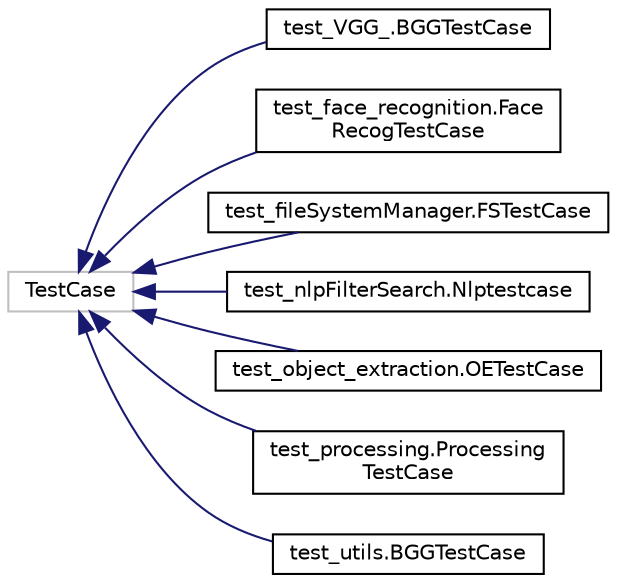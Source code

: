 digraph "Graphical Class Hierarchy"
{
 // LATEX_PDF_SIZE
  edge [fontname="Helvetica",fontsize="10",labelfontname="Helvetica",labelfontsize="10"];
  node [fontname="Helvetica",fontsize="10",shape=record];
  rankdir="LR";
  Node40 [label="TestCase",height=0.2,width=0.4,color="grey75", fillcolor="white", style="filled",tooltip=" "];
  Node40 -> Node0 [dir="back",color="midnightblue",fontsize="10",style="solid",fontname="Helvetica"];
  Node0 [label="test_VGG_.BGGTestCase",height=0.2,width=0.4,color="black", fillcolor="white", style="filled",URL="$classtest___v_g_g___1_1_b_g_g_test_case.html",tooltip="Test Case class."];
  Node40 -> Node42 [dir="back",color="midnightblue",fontsize="10",style="solid",fontname="Helvetica"];
  Node42 [label="test_face_recognition.Face\lRecogTestCase",height=0.2,width=0.4,color="black", fillcolor="white", style="filled",URL="$classtest__face__recognition_1_1_face_recog_test_case.html",tooltip="Test Case class."];
  Node40 -> Node43 [dir="back",color="midnightblue",fontsize="10",style="solid",fontname="Helvetica"];
  Node43 [label="test_fileSystemManager.FSTestCase",height=0.2,width=0.4,color="black", fillcolor="white", style="filled",URL="$classtest__file_system_manager_1_1_f_s_test_case.html",tooltip="Test Case class."];
  Node40 -> Node44 [dir="back",color="midnightblue",fontsize="10",style="solid",fontname="Helvetica"];
  Node44 [label="test_nlpFilterSearch.Nlptestcase",height=0.2,width=0.4,color="black", fillcolor="white", style="filled",URL="$classtest__nlp_filter_search_1_1_nlptestcase.html",tooltip="Test Case class."];
  Node40 -> Node45 [dir="back",color="midnightblue",fontsize="10",style="solid",fontname="Helvetica"];
  Node45 [label="test_object_extraction.OETestCase",height=0.2,width=0.4,color="black", fillcolor="white", style="filled",URL="$classtest__object__extraction_1_1_o_e_test_case.html",tooltip="Test Case class."];
  Node40 -> Node46 [dir="back",color="midnightblue",fontsize="10",style="solid",fontname="Helvetica"];
  Node46 [label="test_processing.Processing\lTestCase",height=0.2,width=0.4,color="black", fillcolor="white", style="filled",URL="$classtest__processing_1_1_processing_test_case.html",tooltip="Test Case class."];
  Node40 -> Node47 [dir="back",color="midnightblue",fontsize="10",style="solid",fontname="Helvetica"];
  Node47 [label="test_utils.BGGTestCase",height=0.2,width=0.4,color="black", fillcolor="white", style="filled",URL="$classtest__utils_1_1_b_g_g_test_case.html",tooltip="Test Case class."];
}
